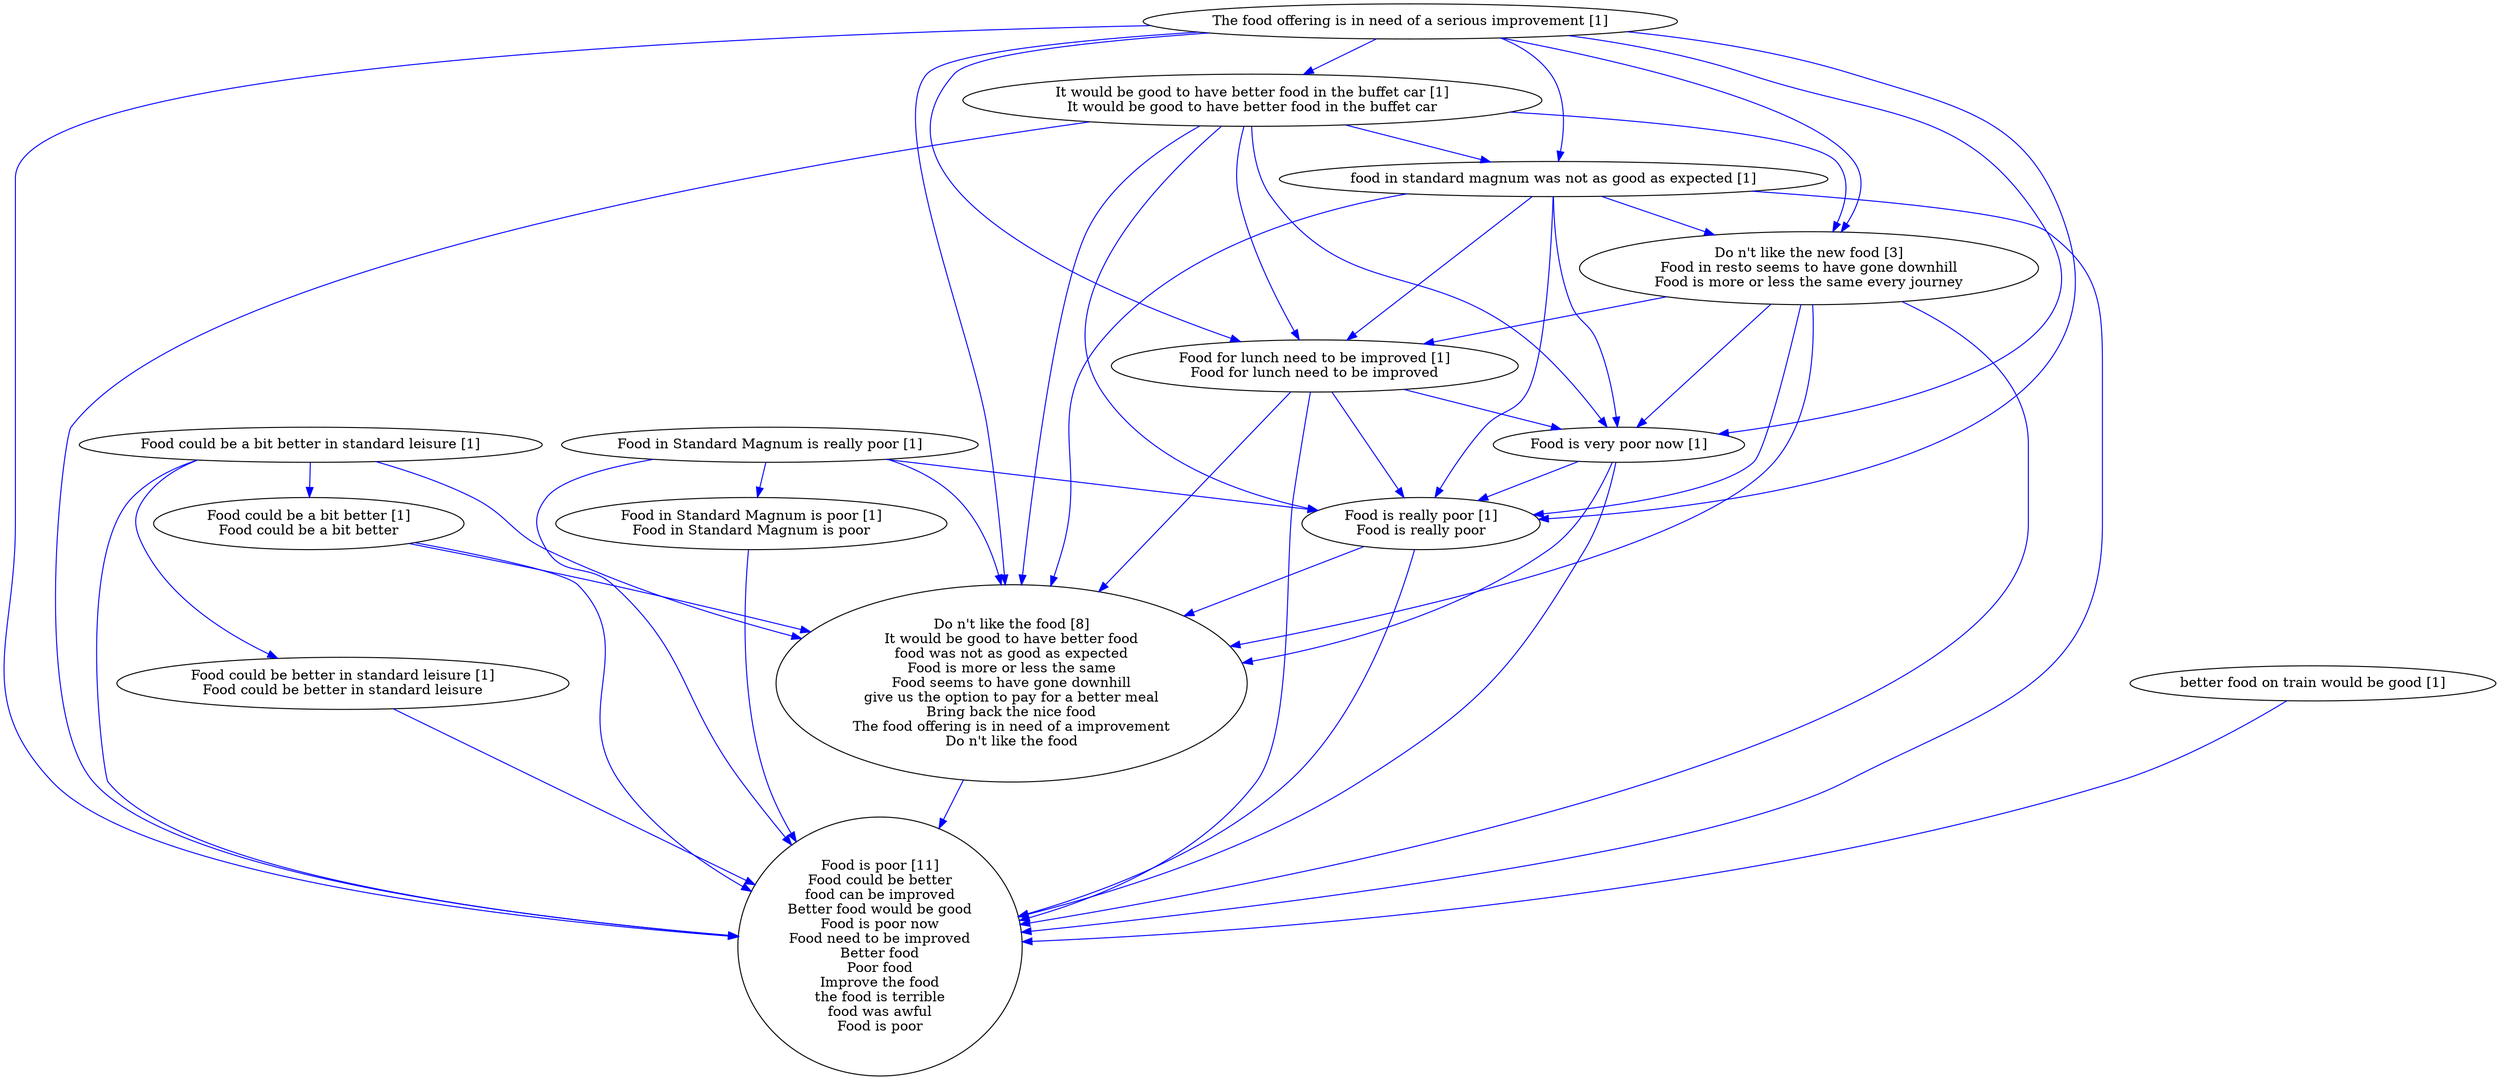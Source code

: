digraph collapsedGraph {
"Food is poor [11]\nFood could be better\nfood can be improved\nBetter food would be good\nFood is poor now\nFood need to be improved\nBetter food\nPoor food\nImprove the food\nthe food is terrible\nfood was awful\nFood is poor""Do n't like the new food [3]\nFood in resto seems to have gone downhill\nFood is more or less the same every journey""Do n't like the food [8]\nIt would be good to have better food\nfood was not as good as expected\nFood is more or less the same\nFood seems to have gone downhill\ngive us the option to pay for a better meal\nBring back the nice food\nThe food offering is in need of a improvement\nDo n't like the food""Food could be a bit better in standard leisure [1]""Food could be better in standard leisure [1]\nFood could be better in standard leisure""Food could be a bit better [1]\nFood could be a bit better""Food for lunch need to be improved [1]\nFood for lunch need to be improved""Food in Standard Magnum is really poor [1]""Food in Standard Magnum is poor [1]\nFood in Standard Magnum is poor""Food is really poor [1]\nFood is really poor""Food is very poor now [1]""It would be good to have better food in the buffet car [1]\nIt would be good to have better food in the buffet car""The food offering is in need of a serious improvement [1]""better food on train would be good [1]""food in standard magnum was not as good as expected [1]""Food could be a bit better in standard leisure [1]" -> "Do n't like the food [8]\nIt would be good to have better food\nfood was not as good as expected\nFood is more or less the same\nFood seems to have gone downhill\ngive us the option to pay for a better meal\nBring back the nice food\nThe food offering is in need of a improvement\nDo n't like the food" [color=blue]
"Food could be a bit better in standard leisure [1]" -> "Food is poor [11]\nFood could be better\nfood can be improved\nBetter food would be good\nFood is poor now\nFood need to be improved\nBetter food\nPoor food\nImprove the food\nthe food is terrible\nfood was awful\nFood is poor" [color=blue]
"food in standard magnum was not as good as expected [1]" -> "Do n't like the food [8]\nIt would be good to have better food\nfood was not as good as expected\nFood is more or less the same\nFood seems to have gone downhill\ngive us the option to pay for a better meal\nBring back the nice food\nThe food offering is in need of a improvement\nDo n't like the food" [color=blue]
"food in standard magnum was not as good as expected [1]" -> "Food is poor [11]\nFood could be better\nfood can be improved\nBetter food would be good\nFood is poor now\nFood need to be improved\nBetter food\nPoor food\nImprove the food\nthe food is terrible\nfood was awful\nFood is poor" [color=blue]
"The food offering is in need of a serious improvement [1]" -> "Food is poor [11]\nFood could be better\nfood can be improved\nBetter food would be good\nFood is poor now\nFood need to be improved\nBetter food\nPoor food\nImprove the food\nthe food is terrible\nfood was awful\nFood is poor" [color=blue]
"The food offering is in need of a serious improvement [1]" -> "Do n't like the food [8]\nIt would be good to have better food\nfood was not as good as expected\nFood is more or less the same\nFood seems to have gone downhill\ngive us the option to pay for a better meal\nBring back the nice food\nThe food offering is in need of a improvement\nDo n't like the food" [color=blue]
"It would be good to have better food in the buffet car [1]\nIt would be good to have better food in the buffet car" -> "Do n't like the food [8]\nIt would be good to have better food\nfood was not as good as expected\nFood is more or less the same\nFood seems to have gone downhill\ngive us the option to pay for a better meal\nBring back the nice food\nThe food offering is in need of a improvement\nDo n't like the food" [color=blue]
"Food is really poor [1]\nFood is really poor" -> "Food is poor [11]\nFood could be better\nfood can be improved\nBetter food would be good\nFood is poor now\nFood need to be improved\nBetter food\nPoor food\nImprove the food\nthe food is terrible\nfood was awful\nFood is poor" [color=blue]
"Do n't like the food [8]\nIt would be good to have better food\nfood was not as good as expected\nFood is more or less the same\nFood seems to have gone downhill\ngive us the option to pay for a better meal\nBring back the nice food\nThe food offering is in need of a improvement\nDo n't like the food" -> "Food is poor [11]\nFood could be better\nfood can be improved\nBetter food would be good\nFood is poor now\nFood need to be improved\nBetter food\nPoor food\nImprove the food\nthe food is terrible\nfood was awful\nFood is poor" [color=blue]
"It would be good to have better food in the buffet car [1]\nIt would be good to have better food in the buffet car" -> "Food is poor [11]\nFood could be better\nfood can be improved\nBetter food would be good\nFood is poor now\nFood need to be improved\nBetter food\nPoor food\nImprove the food\nthe food is terrible\nfood was awful\nFood is poor" [color=blue]
"It would be good to have better food in the buffet car [1]\nIt would be good to have better food in the buffet car" -> "Food is very poor now [1]" [color=blue]
"Food is really poor [1]\nFood is really poor" -> "Do n't like the food [8]\nIt would be good to have better food\nfood was not as good as expected\nFood is more or less the same\nFood seems to have gone downhill\ngive us the option to pay for a better meal\nBring back the nice food\nThe food offering is in need of a improvement\nDo n't like the food" [color=blue]
"Do n't like the new food [3]\nFood in resto seems to have gone downhill\nFood is more or less the same every journey" -> "Do n't like the food [8]\nIt would be good to have better food\nfood was not as good as expected\nFood is more or less the same\nFood seems to have gone downhill\ngive us the option to pay for a better meal\nBring back the nice food\nThe food offering is in need of a improvement\nDo n't like the food" [color=blue]
"Do n't like the new food [3]\nFood in resto seems to have gone downhill\nFood is more or less the same every journey" -> "Food is poor [11]\nFood could be better\nfood can be improved\nBetter food would be good\nFood is poor now\nFood need to be improved\nBetter food\nPoor food\nImprove the food\nthe food is terrible\nfood was awful\nFood is poor" [color=blue]
"Food for lunch need to be improved [1]\nFood for lunch need to be improved" -> "Do n't like the food [8]\nIt would be good to have better food\nfood was not as good as expected\nFood is more or less the same\nFood seems to have gone downhill\ngive us the option to pay for a better meal\nBring back the nice food\nThe food offering is in need of a improvement\nDo n't like the food" [color=blue]
"Food for lunch need to be improved [1]\nFood for lunch need to be improved" -> "Food is poor [11]\nFood could be better\nfood can be improved\nBetter food would be good\nFood is poor now\nFood need to be improved\nBetter food\nPoor food\nImprove the food\nthe food is terrible\nfood was awful\nFood is poor" [color=blue]
"Food could be a bit better [1]\nFood could be a bit better" -> "Do n't like the food [8]\nIt would be good to have better food\nfood was not as good as expected\nFood is more or less the same\nFood seems to have gone downhill\ngive us the option to pay for a better meal\nBring back the nice food\nThe food offering is in need of a improvement\nDo n't like the food" [color=blue]
"It would be good to have better food in the buffet car [1]\nIt would be good to have better food in the buffet car" -> "food in standard magnum was not as good as expected [1]" [color=blue]
"Food could be a bit better [1]\nFood could be a bit better" -> "Food is poor [11]\nFood could be better\nfood can be improved\nBetter food would be good\nFood is poor now\nFood need to be improved\nBetter food\nPoor food\nImprove the food\nthe food is terrible\nfood was awful\nFood is poor" [color=blue]
"It would be good to have better food in the buffet car [1]\nIt would be good to have better food in the buffet car" -> "Food is really poor [1]\nFood is really poor" [color=blue]
"Do n't like the new food [3]\nFood in resto seems to have gone downhill\nFood is more or less the same every journey" -> "Food for lunch need to be improved [1]\nFood for lunch need to be improved" [color=blue]
"It would be good to have better food in the buffet car [1]\nIt would be good to have better food in the buffet car" -> "Food for lunch need to be improved [1]\nFood for lunch need to be improved" [color=blue]
"It would be good to have better food in the buffet car [1]\nIt would be good to have better food in the buffet car" -> "Do n't like the new food [3]\nFood in resto seems to have gone downhill\nFood is more or less the same every journey" [color=blue]
"Food is very poor now [1]" -> "Do n't like the food [8]\nIt would be good to have better food\nfood was not as good as expected\nFood is more or less the same\nFood seems to have gone downhill\ngive us the option to pay for a better meal\nBring back the nice food\nThe food offering is in need of a improvement\nDo n't like the food" [color=blue]
"Food is very poor now [1]" -> "Food is really poor [1]\nFood is really poor" [color=blue]
"Food could be better in standard leisure [1]\nFood could be better in standard leisure" -> "Food is poor [11]\nFood could be better\nfood can be improved\nBetter food would be good\nFood is poor now\nFood need to be improved\nBetter food\nPoor food\nImprove the food\nthe food is terrible\nfood was awful\nFood is poor" [color=blue]
"better food on train would be good [1]" -> "Food is poor [11]\nFood could be better\nfood can be improved\nBetter food would be good\nFood is poor now\nFood need to be improved\nBetter food\nPoor food\nImprove the food\nthe food is terrible\nfood was awful\nFood is poor" [color=blue]
"The food offering is in need of a serious improvement [1]" -> "Food is very poor now [1]" [color=blue]
"Food is very poor now [1]" -> "Food is poor [11]\nFood could be better\nfood can be improved\nBetter food would be good\nFood is poor now\nFood need to be improved\nBetter food\nPoor food\nImprove the food\nthe food is terrible\nfood was awful\nFood is poor" [color=blue]
"The food offering is in need of a serious improvement [1]" -> "Do n't like the new food [3]\nFood in resto seems to have gone downhill\nFood is more or less the same every journey" [color=blue]
"The food offering is in need of a serious improvement [1]" -> "It would be good to have better food in the buffet car [1]\nIt would be good to have better food in the buffet car" [color=blue]
"The food offering is in need of a serious improvement [1]" -> "Food for lunch need to be improved [1]\nFood for lunch need to be improved" [color=blue]
"Food in Standard Magnum is poor [1]\nFood in Standard Magnum is poor" -> "Food is poor [11]\nFood could be better\nfood can be improved\nBetter food would be good\nFood is poor now\nFood need to be improved\nBetter food\nPoor food\nImprove the food\nthe food is terrible\nfood was awful\nFood is poor" [color=blue]
"Food for lunch need to be improved [1]\nFood for lunch need to be improved" -> "Food is very poor now [1]" [color=blue]
"Food in Standard Magnum is really poor [1]" -> "Food is poor [11]\nFood could be better\nfood can be improved\nBetter food would be good\nFood is poor now\nFood need to be improved\nBetter food\nPoor food\nImprove the food\nthe food is terrible\nfood was awful\nFood is poor" [color=blue]
"food in standard magnum was not as good as expected [1]" -> "Do n't like the new food [3]\nFood in resto seems to have gone downhill\nFood is more or less the same every journey" [color=blue]
"food in standard magnum was not as good as expected [1]" -> "Food for lunch need to be improved [1]\nFood for lunch need to be improved" [color=blue]
"Food in Standard Magnum is really poor [1]" -> "Do n't like the food [8]\nIt would be good to have better food\nfood was not as good as expected\nFood is more or less the same\nFood seems to have gone downhill\ngive us the option to pay for a better meal\nBring back the nice food\nThe food offering is in need of a improvement\nDo n't like the food" [color=blue]
"food in standard magnum was not as good as expected [1]" -> "Food is very poor now [1]" [color=blue]
"Food for lunch need to be improved [1]\nFood for lunch need to be improved" -> "Food is really poor [1]\nFood is really poor" [color=blue]
"food in standard magnum was not as good as expected [1]" -> "Food is really poor [1]\nFood is really poor" [color=blue]
"The food offering is in need of a serious improvement [1]" -> "Food is really poor [1]\nFood is really poor" [color=blue]
"The food offering is in need of a serious improvement [1]" -> "food in standard magnum was not as good as expected [1]" [color=blue]
"Do n't like the new food [3]\nFood in resto seems to have gone downhill\nFood is more or less the same every journey" -> "Food is really poor [1]\nFood is really poor" [color=blue]
"Do n't like the new food [3]\nFood in resto seems to have gone downhill\nFood is more or less the same every journey" -> "Food is very poor now [1]" [color=blue]
"Food could be a bit better in standard leisure [1]" -> "Food could be better in standard leisure [1]\nFood could be better in standard leisure" [color=blue]
"Food could be a bit better in standard leisure [1]" -> "Food could be a bit better [1]\nFood could be a bit better" [color=blue]
"Food in Standard Magnum is really poor [1]" -> "Food in Standard Magnum is poor [1]\nFood in Standard Magnum is poor" [color=blue]
"Food in Standard Magnum is really poor [1]" -> "Food is really poor [1]\nFood is really poor" [color=blue]
}